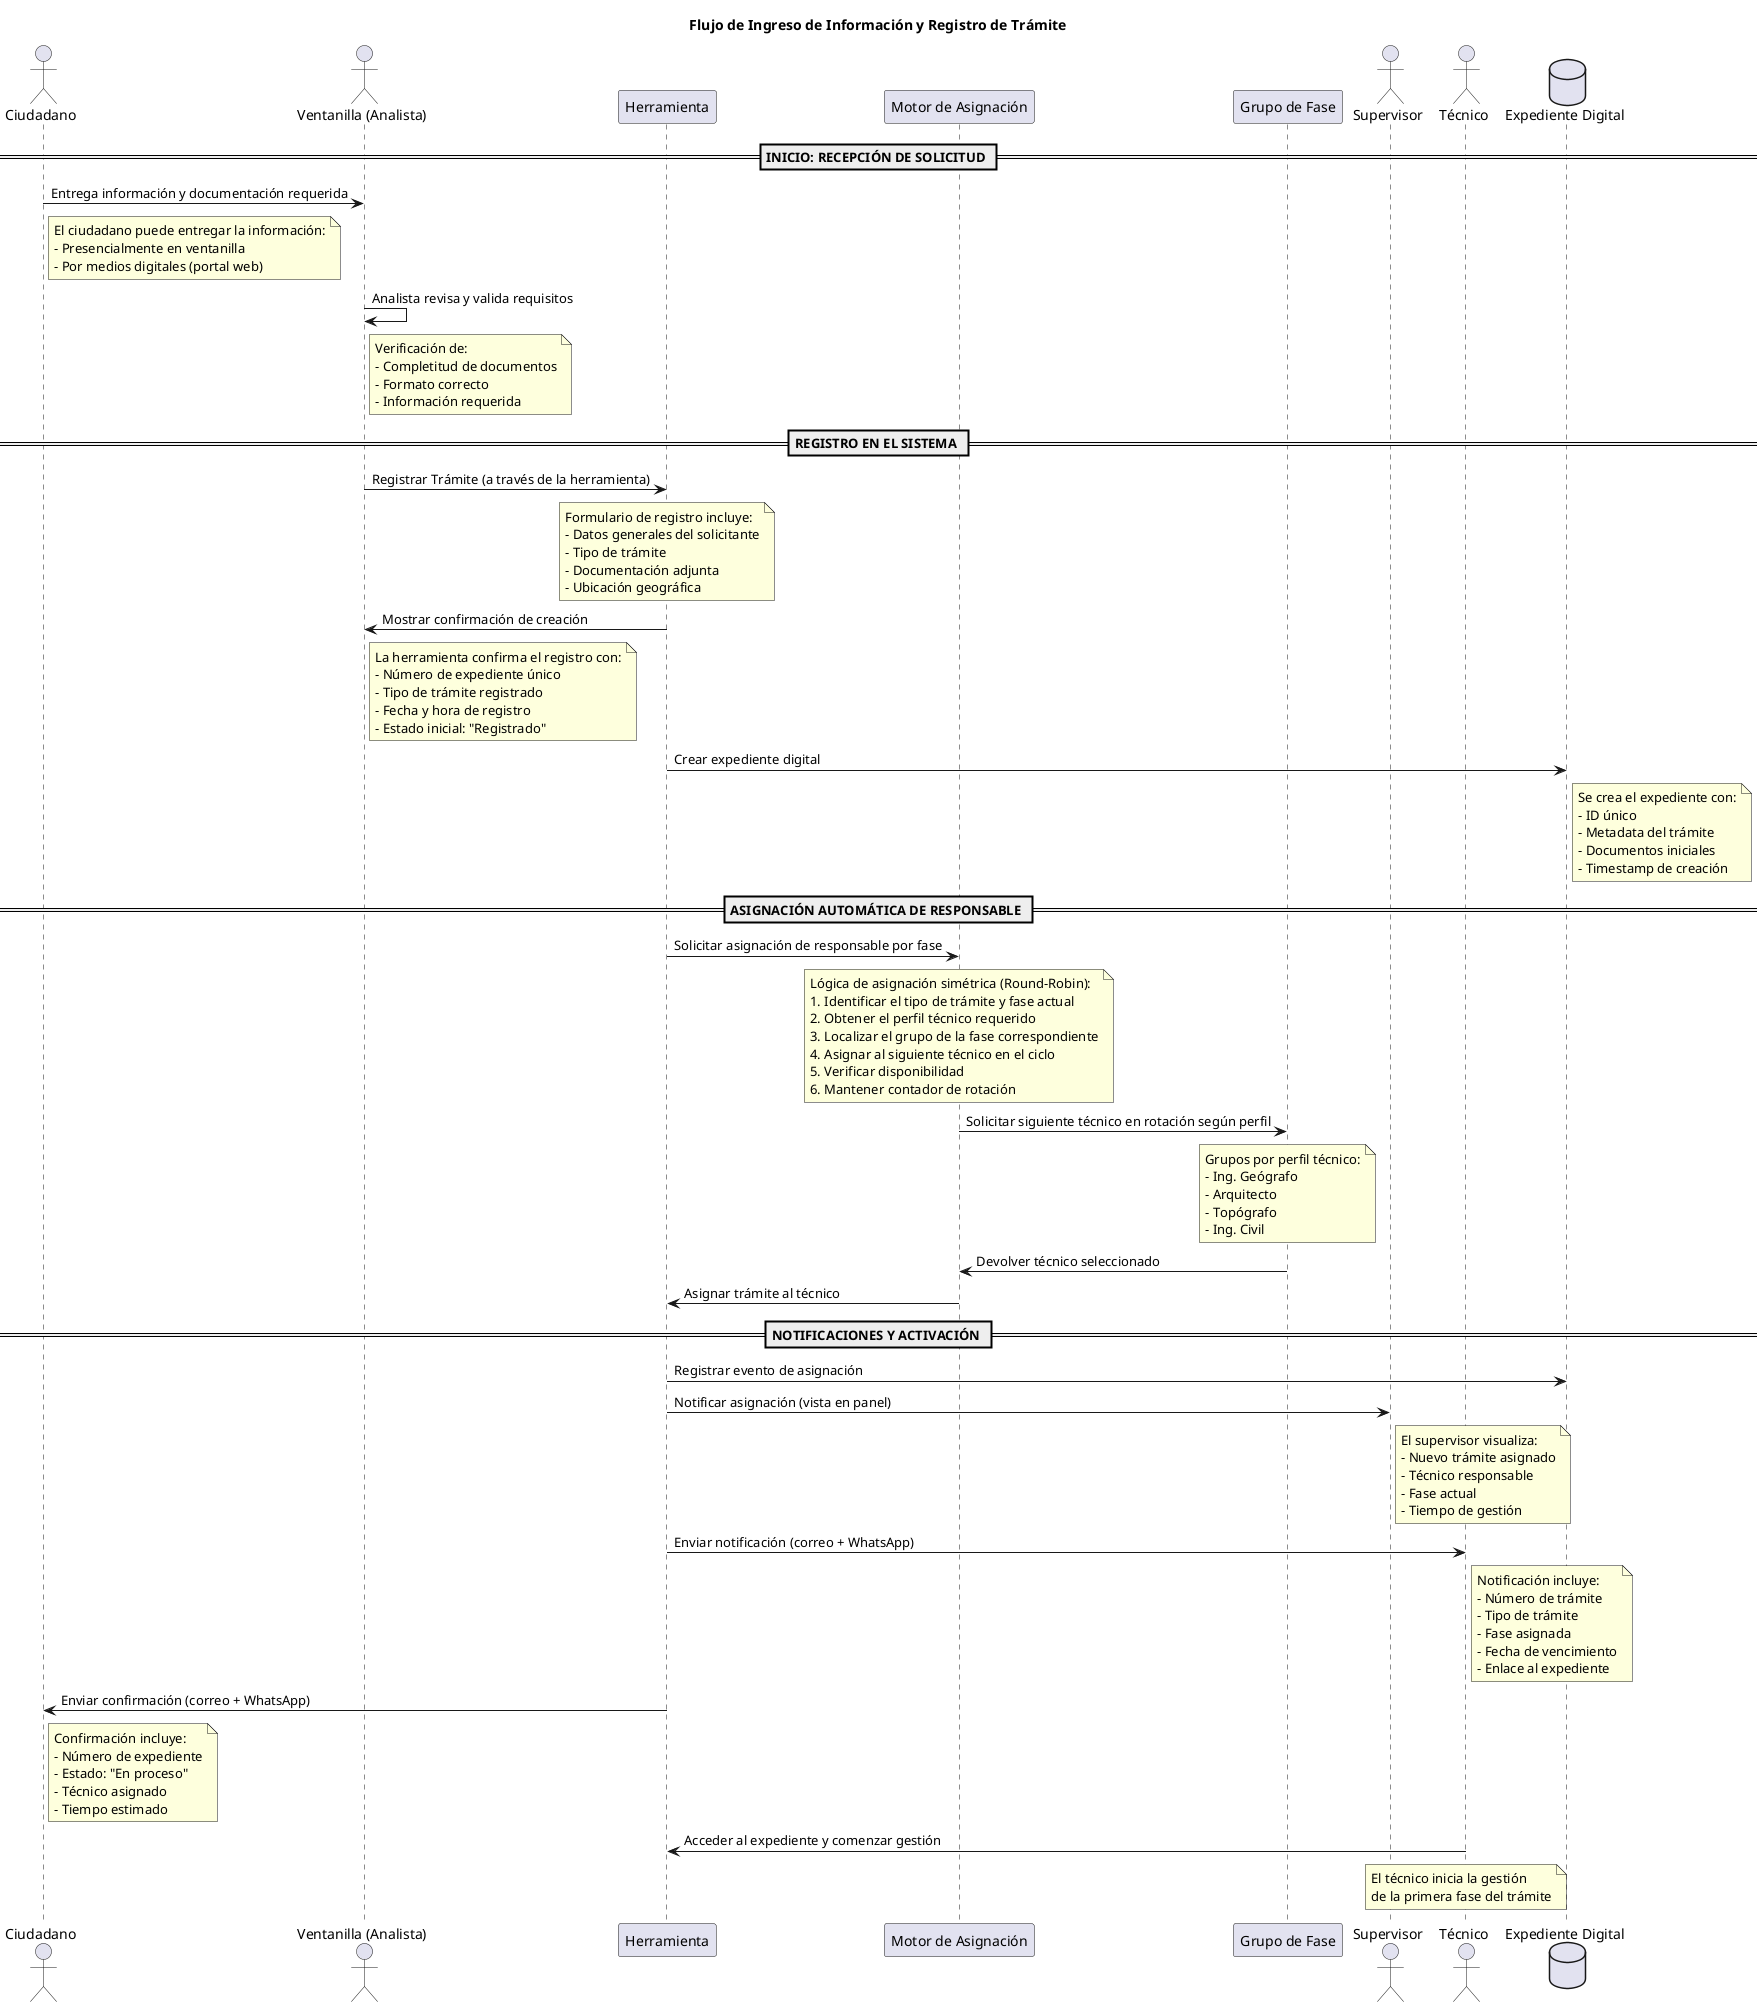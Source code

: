 @startuml
title Flujo de Ingreso de Información y Registro de Trámite

actor "Ciudadano" as Ciudadano
actor "Ventanilla (Analista)" as Ventanilla
participant "Herramienta" as Herramienta
participant "Motor de Asignación" as Motor
participant "Grupo de Fase" as GrupoFase
actor "Supervisor" as Supervisor
actor "Técnico" as Tecnico
database "Expediente Digital" as BD

== INICIO: RECEPCIÓN DE SOLICITUD ==
Ciudadano -> Ventanilla : Entrega información y documentación requerida
note right of Ciudadano
  El ciudadano puede entregar la información:
  - Presencialmente en ventanilla
  - Por medios digitales (portal web)
end note

Ventanilla -> Ventanilla : Analista revisa y valida requisitos
note right of Ventanilla
  Verificación de:
  - Completitud de documentos
  - Formato correcto
  - Información requerida
end note

== REGISTRO EN EL SISTEMA ==
Ventanilla -> Herramienta : Registrar Trámite (a través de la herramienta)
note over Herramienta
  Formulario de registro incluye:
  - Datos generales del solicitante
  - Tipo de trámite
  - Documentación adjunta
  - Ubicación geográfica
end note

Herramienta -> Ventanilla : Mostrar confirmación de creación
note right of Ventanilla
  La herramienta confirma el registro con:
  - Número de expediente único
  - Tipo de trámite registrado
  - Fecha y hora de registro
  - Estado inicial: "Registrado"
end note

Herramienta -> BD : Crear expediente digital
note right of BD
  Se crea el expediente con:
  - ID único
  - Metadata del trámite
  - Documentos iniciales
  - Timestamp de creación
end note

== ASIGNACIÓN AUTOMÁTICA DE RESPONSABLE ==
Herramienta -> Motor : Solicitar asignación de responsable por fase
note over Motor
  Lógica de asignación simétrica (Round-Robin):
  1. Identificar el tipo de trámite y fase actual
  2. Obtener el perfil técnico requerido
  3. Localizar el grupo de la fase correspondiente
  4. Asignar al siguiente técnico en el ciclo
  5. Verificar disponibilidad
  6. Mantener contador de rotación
end note

Motor -> GrupoFase : Solicitar siguiente técnico en rotación según perfil
note over GrupoFase
  Grupos por perfil técnico:
  - Ing. Geógrafo
  - Arquitecto
  - Topógrafo
  - Ing. Civil
end note

GrupoFase -> Motor : Devolver técnico seleccionado
Motor -> Herramienta : Asignar trámite al técnico

== NOTIFICACIONES Y ACTIVACIÓN ==
Herramienta -> BD : Registrar evento de asignación
Herramienta -> Supervisor : Notificar asignación (vista en panel)
note right of Supervisor
  El supervisor visualiza:
  - Nuevo trámite asignado
  - Técnico responsable
  - Fase actual
  - Tiempo de gestión
end note

Herramienta -> Tecnico : Enviar notificación (correo + WhatsApp)
note right of Tecnico
  Notificación incluye:
  - Número de trámite
  - Tipo de trámite
  - Fase asignada
  - Fecha de vencimiento
  - Enlace al expediente
end note

Herramienta -> Ciudadano : Enviar confirmación (correo + WhatsApp)
note right of Ciudadano
  Confirmación incluye:
  - Número de expediente
  - Estado: "En proceso"
  - Técnico asignado
  - Tiempo estimado
end note

Tecnico -> Herramienta : Acceder al expediente y comenzar gestión
note over Tecnico
  El técnico inicia la gestión
  de la primera fase del trámite
end note

@enduml

